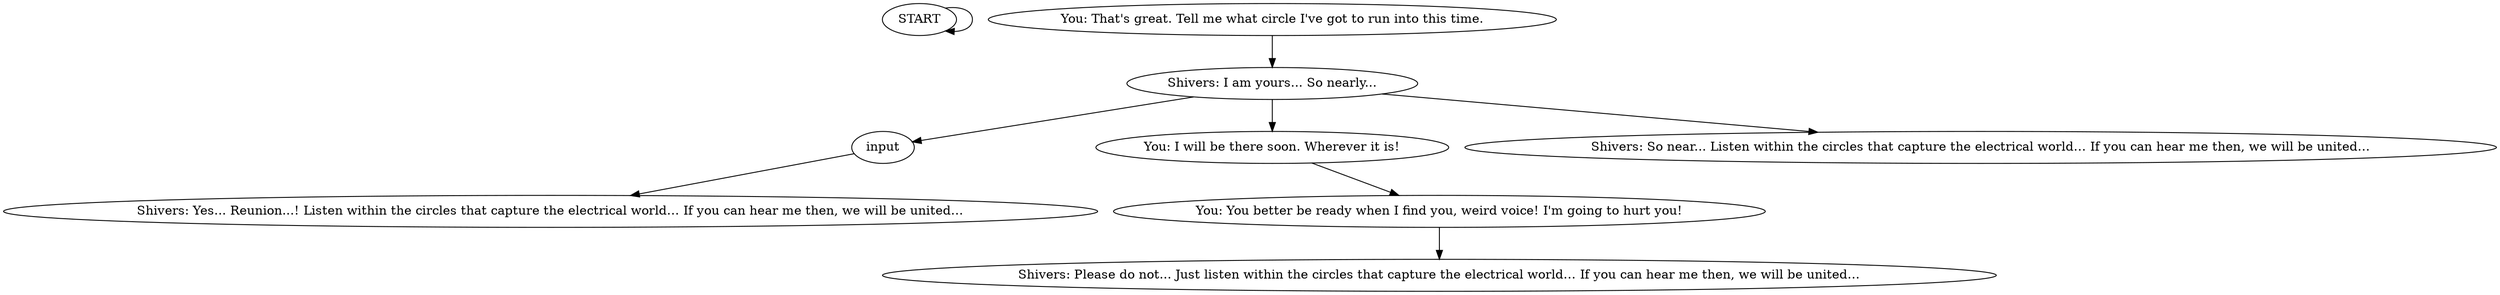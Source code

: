 # APT ORB / rugcoat
# This is the fifth Shivers in the coat quest. It is Very Difficult.
# ==================================================
digraph G {
	  0 [label="START"];
	  1 [label="input"];
	  2 [label="You: I will be there soon. Wherever it is!"];
	  3 [label="You: You better be ready when I find you, weird voice! I'm going to hurt you!"];
	  4 [label="Shivers: Yes... Reunion...! Listen within the circles that capture the electrical world… If you can hear me then, we will be united…"];
	  5 [label="Shivers: I am yours... So nearly..."];
	  6 [label="Shivers: So near... Listen within the circles that capture the electrical world… If you can hear me then, we will be united…"];
	  7 [label="You: That's great. Tell me what circle I've got to run into this time."];
	  8 [label="Shivers: Please do not... Just listen within the circles that capture the electrical world… If you can hear me then, we will be united…"];
	  0 -> 0
	  1 -> 4
	  2 -> 3
	  3 -> 8
	  5 -> 1
	  5 -> 2
	  5 -> 6
	  7 -> 5
}

